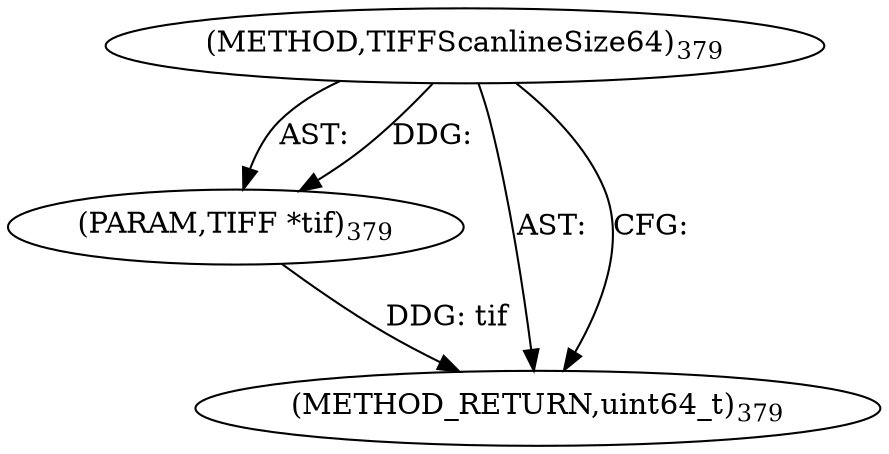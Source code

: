 digraph "TIFFScanlineSize64" {  
"8567" [label = <(METHOD,TIFFScanlineSize64)<SUB>379</SUB>> ]
"8568" [label = <(PARAM,TIFF *tif)<SUB>379</SUB>> ]
"8569" [label = <(METHOD_RETURN,uint64_t)<SUB>379</SUB>> ]
  "8567" -> "8568"  [ label = "AST: "] 
  "8567" -> "8569"  [ label = "AST: "] 
  "8567" -> "8569"  [ label = "CFG: "] 
  "8568" -> "8569"  [ label = "DDG: tif"] 
  "8567" -> "8568"  [ label = "DDG: "] 
}
